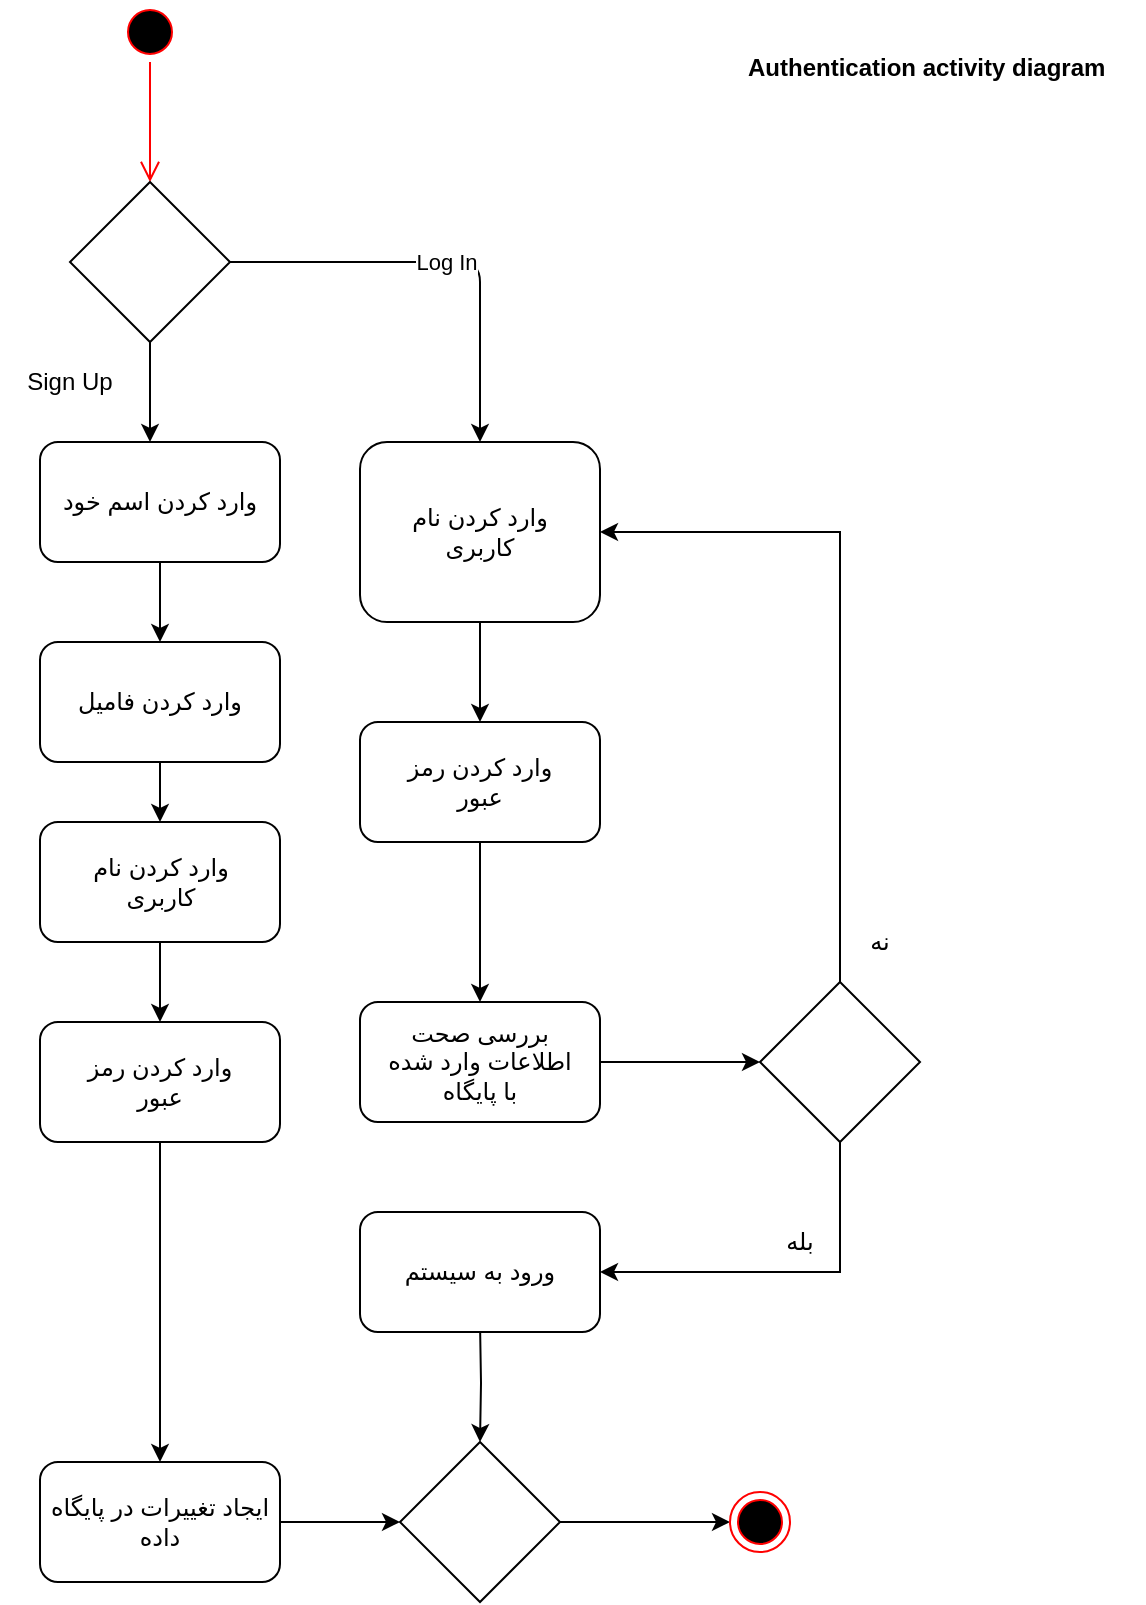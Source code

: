 <mxfile version="14.0.1" type="github">
  <diagram id="cUkqLEEOOj07QgNQOSys" name="Page-1">
    <mxGraphModel dx="782" dy="398" grid="1" gridSize="10" guides="1" tooltips="1" connect="1" arrows="1" fold="1" page="1" pageScale="1" pageWidth="850" pageHeight="1100" math="0" shadow="0">
      <root>
        <mxCell id="0" />
        <mxCell id="1" parent="0" />
        <mxCell id="9vAfnKZuEogmpyG12Bn7-1" value="" style="ellipse;html=1;shape=startState;fillColor=#000000;strokeColor=#ff0000;" vertex="1" parent="1">
          <mxGeometry x="120" y="80" width="30" height="30" as="geometry" />
        </mxCell>
        <mxCell id="9vAfnKZuEogmpyG12Bn7-2" value="" style="edgeStyle=orthogonalEdgeStyle;html=1;verticalAlign=bottom;endArrow=open;endSize=8;strokeColor=#ff0000;" edge="1" parent="1" source="9vAfnKZuEogmpyG12Bn7-1">
          <mxGeometry relative="1" as="geometry">
            <mxPoint x="135" y="170" as="targetPoint" />
          </mxGeometry>
        </mxCell>
        <mxCell id="9vAfnKZuEogmpyG12Bn7-3" value="" style="edgeStyle=orthogonalEdgeStyle;rounded=0;orthogonalLoop=1;jettySize=auto;html=1;" edge="1" parent="1" source="9vAfnKZuEogmpyG12Bn7-4" target="9vAfnKZuEogmpyG12Bn7-5">
          <mxGeometry relative="1" as="geometry">
            <Array as="points">
              <mxPoint x="135" y="290" />
              <mxPoint x="135" y="290" />
            </Array>
          </mxGeometry>
        </mxCell>
        <mxCell id="9vAfnKZuEogmpyG12Bn7-4" value="" style="rhombus;whiteSpace=wrap;html=1;" vertex="1" parent="1">
          <mxGeometry x="95" y="170" width="80" height="80" as="geometry" />
        </mxCell>
        <mxCell id="9vAfnKZuEogmpyG12Bn7-5" value="وارد کردن اسم خود" style="rounded=1;whiteSpace=wrap;html=1;" vertex="1" parent="1">
          <mxGeometry x="80" y="300" width="120" height="60" as="geometry" />
        </mxCell>
        <mxCell id="9vAfnKZuEogmpyG12Bn7-6" value="وارد کردن فامیل" style="rounded=1;whiteSpace=wrap;html=1;" vertex="1" parent="1">
          <mxGeometry x="80" y="400" width="120" height="60" as="geometry" />
        </mxCell>
        <mxCell id="9vAfnKZuEogmpyG12Bn7-7" value="" style="rounded=1;whiteSpace=wrap;html=1;" vertex="1" parent="1">
          <mxGeometry x="80" y="490" width="120" height="60" as="geometry" />
        </mxCell>
        <mxCell id="9vAfnKZuEogmpyG12Bn7-8" value="" style="rounded=1;whiteSpace=wrap;html=1;" vertex="1" parent="1">
          <mxGeometry x="80" y="590" width="120" height="60" as="geometry" />
        </mxCell>
        <mxCell id="9vAfnKZuEogmpyG12Bn7-9" value="" style="edgeStyle=orthogonalEdgeStyle;rounded=0;orthogonalLoop=1;jettySize=auto;html=1;exitX=0.5;exitY=1;exitDx=0;exitDy=0;" edge="1" parent="1" source="9vAfnKZuEogmpyG12Bn7-8">
          <mxGeometry relative="1" as="geometry">
            <mxPoint x="140" y="810" as="targetPoint" />
            <mxPoint x="140" y="740" as="sourcePoint" />
          </mxGeometry>
        </mxCell>
        <mxCell id="9vAfnKZuEogmpyG12Bn7-10" style="edgeStyle=orthogonalEdgeStyle;rounded=0;orthogonalLoop=1;jettySize=auto;html=1;entryX=0;entryY=0.5;entryDx=0;entryDy=0;" edge="1" parent="1" source="9vAfnKZuEogmpyG12Bn7-11" target="9vAfnKZuEogmpyG12Bn7-29">
          <mxGeometry relative="1" as="geometry" />
        </mxCell>
        <mxCell id="9vAfnKZuEogmpyG12Bn7-11" value="ایجاد تغییرات در پایگاه داده" style="rounded=1;whiteSpace=wrap;html=1;" vertex="1" parent="1">
          <mxGeometry x="80" y="810" width="120" height="60" as="geometry" />
        </mxCell>
        <mxCell id="9vAfnKZuEogmpyG12Bn7-12" value="" style="endArrow=classic;html=1;entryX=0.5;entryY=0;entryDx=0;entryDy=0;exitX=0.5;exitY=1;exitDx=0;exitDy=0;" edge="1" parent="1" source="9vAfnKZuEogmpyG12Bn7-7" target="9vAfnKZuEogmpyG12Bn7-8">
          <mxGeometry width="50" height="50" relative="1" as="geometry">
            <mxPoint x="115" y="595" as="sourcePoint" />
            <mxPoint x="165" y="545" as="targetPoint" />
          </mxGeometry>
        </mxCell>
        <mxCell id="9vAfnKZuEogmpyG12Bn7-13" value="" style="endArrow=classic;html=1;entryX=0.5;entryY=0;entryDx=0;entryDy=0;" edge="1" parent="1" target="9vAfnKZuEogmpyG12Bn7-7">
          <mxGeometry width="50" height="50" relative="1" as="geometry">
            <mxPoint x="140" y="460" as="sourcePoint" />
            <mxPoint x="165" y="440" as="targetPoint" />
          </mxGeometry>
        </mxCell>
        <mxCell id="9vAfnKZuEogmpyG12Bn7-14" value="" style="endArrow=classic;html=1;entryX=0.5;entryY=0;entryDx=0;entryDy=0;exitX=0.5;exitY=1;exitDx=0;exitDy=0;" edge="1" parent="1" source="9vAfnKZuEogmpyG12Bn7-5" target="9vAfnKZuEogmpyG12Bn7-6">
          <mxGeometry width="50" height="50" relative="1" as="geometry">
            <mxPoint x="115" y="400" as="sourcePoint" />
            <mxPoint x="165" y="350" as="targetPoint" />
            <Array as="points" />
          </mxGeometry>
        </mxCell>
        <mxCell id="9vAfnKZuEogmpyG12Bn7-15" value="Log In" style="endArrow=classic;html=1;exitX=1;exitY=0.5;exitDx=0;exitDy=0;entryX=0.5;entryY=0;entryDx=0;entryDy=0;" edge="1" parent="1" source="9vAfnKZuEogmpyG12Bn7-4" target="9vAfnKZuEogmpyG12Bn7-17">
          <mxGeometry width="50" height="50" relative="1" as="geometry">
            <mxPoint x="180" y="210" as="sourcePoint" />
            <mxPoint x="290" y="290" as="targetPoint" />
            <Array as="points">
              <mxPoint x="300" y="210" />
            </Array>
          </mxGeometry>
        </mxCell>
        <mxCell id="9vAfnKZuEogmpyG12Bn7-16" value="" style="edgeStyle=orthogonalEdgeStyle;rounded=0;orthogonalLoop=1;jettySize=auto;html=1;" edge="1" parent="1" source="9vAfnKZuEogmpyG12Bn7-17" target="9vAfnKZuEogmpyG12Bn7-19">
          <mxGeometry relative="1" as="geometry" />
        </mxCell>
        <mxCell id="9vAfnKZuEogmpyG12Bn7-17" value="" style="rounded=1;whiteSpace=wrap;html=1;" vertex="1" parent="1">
          <mxGeometry x="240" y="300" width="120" height="90" as="geometry" />
        </mxCell>
        <mxCell id="9vAfnKZuEogmpyG12Bn7-18" value="" style="edgeStyle=orthogonalEdgeStyle;rounded=0;orthogonalLoop=1;jettySize=auto;html=1;" edge="1" parent="1" source="9vAfnKZuEogmpyG12Bn7-19" target="9vAfnKZuEogmpyG12Bn7-21">
          <mxGeometry relative="1" as="geometry" />
        </mxCell>
        <mxCell id="9vAfnKZuEogmpyG12Bn7-19" value="" style="rounded=1;whiteSpace=wrap;html=1;" vertex="1" parent="1">
          <mxGeometry x="240" y="440" width="120" height="60" as="geometry" />
        </mxCell>
        <mxCell id="9vAfnKZuEogmpyG12Bn7-20" value="" style="edgeStyle=orthogonalEdgeStyle;rounded=0;orthogonalLoop=1;jettySize=auto;html=1;entryX=0;entryY=0.5;entryDx=0;entryDy=0;" edge="1" parent="1" source="9vAfnKZuEogmpyG12Bn7-21" target="9vAfnKZuEogmpyG12Bn7-34">
          <mxGeometry relative="1" as="geometry">
            <mxPoint x="300" y="680" as="targetPoint" />
          </mxGeometry>
        </mxCell>
        <mxCell id="9vAfnKZuEogmpyG12Bn7-21" value="" style="rounded=1;whiteSpace=wrap;html=1;" vertex="1" parent="1">
          <mxGeometry x="240" y="580" width="120" height="60" as="geometry" />
        </mxCell>
        <mxCell id="9vAfnKZuEogmpyG12Bn7-22" style="edgeStyle=orthogonalEdgeStyle;rounded=0;orthogonalLoop=1;jettySize=auto;html=1;exitX=0.5;exitY=1;exitDx=0;exitDy=0;entryX=0.5;entryY=0;entryDx=0;entryDy=0;" edge="1" parent="1" target="9vAfnKZuEogmpyG12Bn7-29">
          <mxGeometry relative="1" as="geometry">
            <mxPoint x="300" y="740" as="sourcePoint" />
          </mxGeometry>
        </mxCell>
        <mxCell id="9vAfnKZuEogmpyG12Bn7-23" value="وارد کردن نام کاربری" style="text;html=1;strokeColor=none;fillColor=none;align=center;verticalAlign=middle;whiteSpace=wrap;rounded=0;" vertex="1" parent="1">
          <mxGeometry x="260" y="315" width="80" height="60" as="geometry" />
        </mxCell>
        <mxCell id="9vAfnKZuEogmpyG12Bn7-24" value="وارد کردن رمز عبور" style="text;html=1;strokeColor=none;fillColor=none;align=center;verticalAlign=middle;whiteSpace=wrap;rounded=0;" vertex="1" parent="1">
          <mxGeometry x="250" y="450" width="100" height="40" as="geometry" />
        </mxCell>
        <mxCell id="9vAfnKZuEogmpyG12Bn7-25" value="بررسی صحت اطلاعات وارد شده با پایگاه" style="text;html=1;strokeColor=none;fillColor=none;align=center;verticalAlign=middle;whiteSpace=wrap;rounded=0;" vertex="1" parent="1">
          <mxGeometry x="250" y="590" width="100" height="40" as="geometry" />
        </mxCell>
        <mxCell id="9vAfnKZuEogmpyG12Bn7-26" value="وارد کردن رمز عبور" style="text;html=1;strokeColor=none;fillColor=none;align=center;verticalAlign=middle;whiteSpace=wrap;rounded=0;" vertex="1" parent="1">
          <mxGeometry x="90" y="600" width="100" height="40" as="geometry" />
        </mxCell>
        <mxCell id="9vAfnKZuEogmpyG12Bn7-27" value="وارد کردن نام کاربری" style="text;html=1;strokeColor=none;fillColor=none;align=center;verticalAlign=middle;whiteSpace=wrap;rounded=0;" vertex="1" parent="1">
          <mxGeometry x="87.5" y="497.5" width="105" height="45" as="geometry" />
        </mxCell>
        <mxCell id="9vAfnKZuEogmpyG12Bn7-28" style="edgeStyle=orthogonalEdgeStyle;rounded=0;orthogonalLoop=1;jettySize=auto;html=1;exitX=1;exitY=0.5;exitDx=0;exitDy=0;" edge="1" parent="1" source="9vAfnKZuEogmpyG12Bn7-29" target="9vAfnKZuEogmpyG12Bn7-30">
          <mxGeometry relative="1" as="geometry">
            <mxPoint x="440" y="840" as="targetPoint" />
          </mxGeometry>
        </mxCell>
        <mxCell id="9vAfnKZuEogmpyG12Bn7-29" value="" style="rhombus;whiteSpace=wrap;html=1;" vertex="1" parent="1">
          <mxGeometry x="260" y="800" width="80" height="80" as="geometry" />
        </mxCell>
        <mxCell id="9vAfnKZuEogmpyG12Bn7-30" value="" style="ellipse;html=1;shape=endState;fillColor=#000000;strokeColor=#ff0000;" vertex="1" parent="1">
          <mxGeometry x="425" y="825" width="30" height="30" as="geometry" />
        </mxCell>
        <mxCell id="9vAfnKZuEogmpyG12Bn7-31" value="Sign Up" style="text;html=1;strokeColor=none;fillColor=none;align=center;verticalAlign=middle;whiteSpace=wrap;rounded=0;rotation=0;" vertex="1" parent="1">
          <mxGeometry x="60" y="260" width="70" height="20" as="geometry" />
        </mxCell>
        <mxCell id="9vAfnKZuEogmpyG12Bn7-32" style="edgeStyle=orthogonalEdgeStyle;rounded=0;orthogonalLoop=1;jettySize=auto;html=1;entryX=1;entryY=0.5;entryDx=0;entryDy=0;" edge="1" parent="1" source="9vAfnKZuEogmpyG12Bn7-34" target="9vAfnKZuEogmpyG12Bn7-35">
          <mxGeometry relative="1" as="geometry">
            <Array as="points">
              <mxPoint x="480" y="715" />
            </Array>
          </mxGeometry>
        </mxCell>
        <mxCell id="9vAfnKZuEogmpyG12Bn7-33" style="edgeStyle=orthogonalEdgeStyle;rounded=0;orthogonalLoop=1;jettySize=auto;html=1;entryX=1;entryY=0.5;entryDx=0;entryDy=0;" edge="1" parent="1" source="9vAfnKZuEogmpyG12Bn7-34" target="9vAfnKZuEogmpyG12Bn7-17">
          <mxGeometry relative="1" as="geometry">
            <Array as="points">
              <mxPoint x="480" y="345" />
            </Array>
          </mxGeometry>
        </mxCell>
        <mxCell id="9vAfnKZuEogmpyG12Bn7-34" value="" style="rhombus;whiteSpace=wrap;html=1;" vertex="1" parent="1">
          <mxGeometry x="440" y="570" width="80" height="80" as="geometry" />
        </mxCell>
        <mxCell id="9vAfnKZuEogmpyG12Bn7-35" value="ورود به سیستم" style="rounded=1;whiteSpace=wrap;html=1;" vertex="1" parent="1">
          <mxGeometry x="240" y="685" width="120" height="60" as="geometry" />
        </mxCell>
        <mxCell id="9vAfnKZuEogmpyG12Bn7-36" value="بله" style="text;html=1;strokeColor=none;fillColor=none;align=center;verticalAlign=middle;whiteSpace=wrap;rounded=0;" vertex="1" parent="1">
          <mxGeometry x="440" y="690" width="40" height="20" as="geometry" />
        </mxCell>
        <mxCell id="9vAfnKZuEogmpyG12Bn7-37" value="نه" style="text;html=1;strokeColor=none;fillColor=none;align=center;verticalAlign=middle;whiteSpace=wrap;rounded=0;" vertex="1" parent="1">
          <mxGeometry x="480" y="540" width="40" height="20" as="geometry" />
        </mxCell>
        <mxCell id="9vAfnKZuEogmpyG12Bn7-38" value="&lt;b&gt;Authentication activity diagram&lt;/b&gt;" style="text;html=1;resizable=0;points=[];autosize=1;align=left;verticalAlign=top;spacingTop=-4;" vertex="1" parent="1">
          <mxGeometry x="432" y="103" width="200" height="20" as="geometry" />
        </mxCell>
      </root>
    </mxGraphModel>
  </diagram>
</mxfile>
